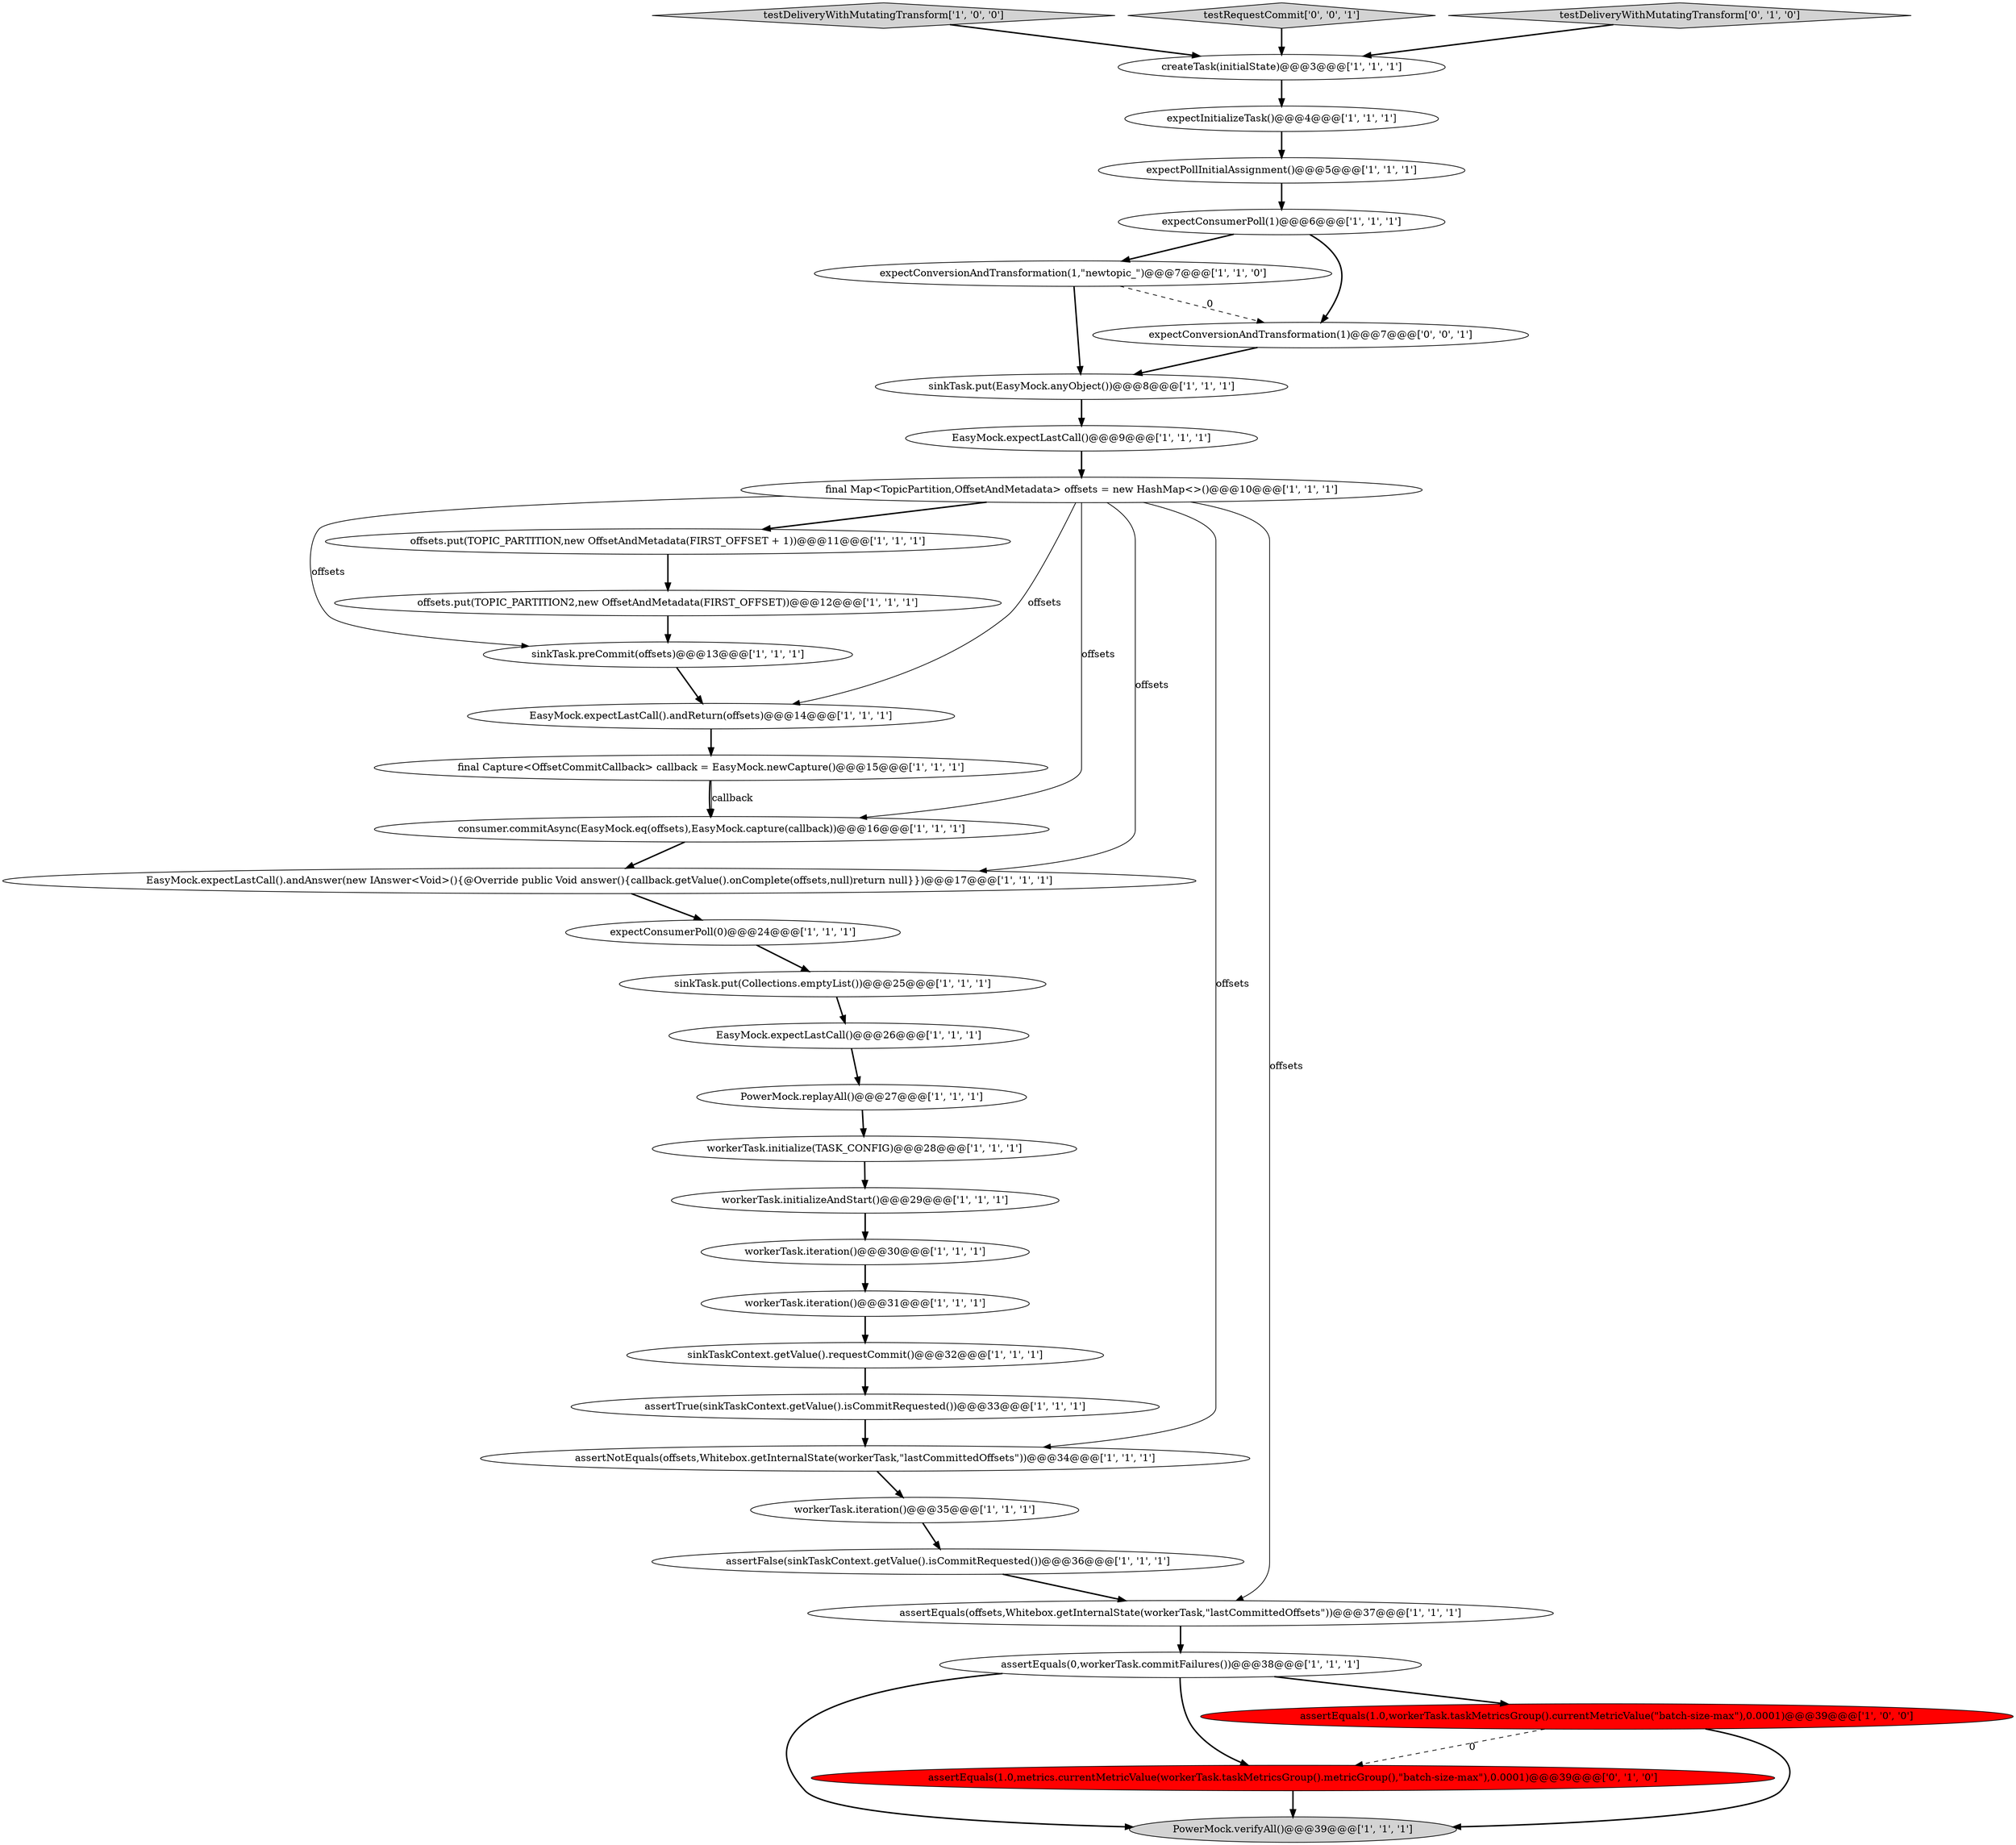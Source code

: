 digraph {
25 [style = filled, label = "expectConversionAndTransformation(1,\"newtopic_\")@@@7@@@['1', '1', '0']", fillcolor = white, shape = ellipse image = "AAA0AAABBB1BBB"];
19 [style = filled, label = "expectConsumerPoll(1)@@@6@@@['1', '1', '1']", fillcolor = white, shape = ellipse image = "AAA0AAABBB1BBB"];
31 [style = filled, label = "createTask(initialState)@@@3@@@['1', '1', '1']", fillcolor = white, shape = ellipse image = "AAA0AAABBB1BBB"];
11 [style = filled, label = "testDeliveryWithMutatingTransform['1', '0', '0']", fillcolor = lightgray, shape = diamond image = "AAA0AAABBB1BBB"];
24 [style = filled, label = "EasyMock.expectLastCall()@@@26@@@['1', '1', '1']", fillcolor = white, shape = ellipse image = "AAA0AAABBB1BBB"];
29 [style = filled, label = "sinkTask.put(EasyMock.anyObject())@@@8@@@['1', '1', '1']", fillcolor = white, shape = ellipse image = "AAA0AAABBB1BBB"];
2 [style = filled, label = "workerTask.initializeAndStart()@@@29@@@['1', '1', '1']", fillcolor = white, shape = ellipse image = "AAA0AAABBB1BBB"];
35 [style = filled, label = "testRequestCommit['0', '0', '1']", fillcolor = lightgray, shape = diamond image = "AAA0AAABBB3BBB"];
36 [style = filled, label = "expectConversionAndTransformation(1)@@@7@@@['0', '0', '1']", fillcolor = white, shape = ellipse image = "AAA0AAABBB3BBB"];
10 [style = filled, label = "workerTask.iteration()@@@30@@@['1', '1', '1']", fillcolor = white, shape = ellipse image = "AAA0AAABBB1BBB"];
14 [style = filled, label = "EasyMock.expectLastCall().andAnswer(new IAnswer<Void>(){@Override public Void answer(){callback.getValue().onComplete(offsets,null)return null}})@@@17@@@['1', '1', '1']", fillcolor = white, shape = ellipse image = "AAA0AAABBB1BBB"];
15 [style = filled, label = "consumer.commitAsync(EasyMock.eq(offsets),EasyMock.capture(callback))@@@16@@@['1', '1', '1']", fillcolor = white, shape = ellipse image = "AAA0AAABBB1BBB"];
20 [style = filled, label = "offsets.put(TOPIC_PARTITION2,new OffsetAndMetadata(FIRST_OFFSET))@@@12@@@['1', '1', '1']", fillcolor = white, shape = ellipse image = "AAA0AAABBB1BBB"];
12 [style = filled, label = "EasyMock.expectLastCall().andReturn(offsets)@@@14@@@['1', '1', '1']", fillcolor = white, shape = ellipse image = "AAA0AAABBB1BBB"];
30 [style = filled, label = "assertFalse(sinkTaskContext.getValue().isCommitRequested())@@@36@@@['1', '1', '1']", fillcolor = white, shape = ellipse image = "AAA0AAABBB1BBB"];
18 [style = filled, label = "expectPollInitialAssignment()@@@5@@@['1', '1', '1']", fillcolor = white, shape = ellipse image = "AAA0AAABBB1BBB"];
32 [style = filled, label = "assertNotEquals(offsets,Whitebox.getInternalState(workerTask,\"lastCommittedOffsets\"))@@@34@@@['1', '1', '1']", fillcolor = white, shape = ellipse image = "AAA0AAABBB1BBB"];
6 [style = filled, label = "final Capture<OffsetCommitCallback> callback = EasyMock.newCapture()@@@15@@@['1', '1', '1']", fillcolor = white, shape = ellipse image = "AAA0AAABBB1BBB"];
22 [style = filled, label = "assertTrue(sinkTaskContext.getValue().isCommitRequested())@@@33@@@['1', '1', '1']", fillcolor = white, shape = ellipse image = "AAA0AAABBB1BBB"];
17 [style = filled, label = "sinkTask.put(Collections.emptyList())@@@25@@@['1', '1', '1']", fillcolor = white, shape = ellipse image = "AAA0AAABBB1BBB"];
26 [style = filled, label = "expectConsumerPoll(0)@@@24@@@['1', '1', '1']", fillcolor = white, shape = ellipse image = "AAA0AAABBB1BBB"];
27 [style = filled, label = "EasyMock.expectLastCall()@@@9@@@['1', '1', '1']", fillcolor = white, shape = ellipse image = "AAA0AAABBB1BBB"];
3 [style = filled, label = "workerTask.iteration()@@@35@@@['1', '1', '1']", fillcolor = white, shape = ellipse image = "AAA0AAABBB1BBB"];
28 [style = filled, label = "final Map<TopicPartition,OffsetAndMetadata> offsets = new HashMap<>()@@@10@@@['1', '1', '1']", fillcolor = white, shape = ellipse image = "AAA0AAABBB1BBB"];
5 [style = filled, label = "workerTask.initialize(TASK_CONFIG)@@@28@@@['1', '1', '1']", fillcolor = white, shape = ellipse image = "AAA0AAABBB1BBB"];
16 [style = filled, label = "workerTask.iteration()@@@31@@@['1', '1', '1']", fillcolor = white, shape = ellipse image = "AAA0AAABBB1BBB"];
33 [style = filled, label = "testDeliveryWithMutatingTransform['0', '1', '0']", fillcolor = lightgray, shape = diamond image = "AAA0AAABBB2BBB"];
8 [style = filled, label = "PowerMock.replayAll()@@@27@@@['1', '1', '1']", fillcolor = white, shape = ellipse image = "AAA0AAABBB1BBB"];
0 [style = filled, label = "sinkTask.preCommit(offsets)@@@13@@@['1', '1', '1']", fillcolor = white, shape = ellipse image = "AAA0AAABBB1BBB"];
34 [style = filled, label = "assertEquals(1.0,metrics.currentMetricValue(workerTask.taskMetricsGroup().metricGroup(),\"batch-size-max\"),0.0001)@@@39@@@['0', '1', '0']", fillcolor = red, shape = ellipse image = "AAA1AAABBB2BBB"];
4 [style = filled, label = "expectInitializeTask()@@@4@@@['1', '1', '1']", fillcolor = white, shape = ellipse image = "AAA0AAABBB1BBB"];
1 [style = filled, label = "PowerMock.verifyAll()@@@39@@@['1', '1', '1']", fillcolor = lightgray, shape = ellipse image = "AAA0AAABBB1BBB"];
13 [style = filled, label = "assertEquals(offsets,Whitebox.getInternalState(workerTask,\"lastCommittedOffsets\"))@@@37@@@['1', '1', '1']", fillcolor = white, shape = ellipse image = "AAA0AAABBB1BBB"];
9 [style = filled, label = "offsets.put(TOPIC_PARTITION,new OffsetAndMetadata(FIRST_OFFSET + 1))@@@11@@@['1', '1', '1']", fillcolor = white, shape = ellipse image = "AAA0AAABBB1BBB"];
21 [style = filled, label = "sinkTaskContext.getValue().requestCommit()@@@32@@@['1', '1', '1']", fillcolor = white, shape = ellipse image = "AAA0AAABBB1BBB"];
7 [style = filled, label = "assertEquals(0,workerTask.commitFailures())@@@38@@@['1', '1', '1']", fillcolor = white, shape = ellipse image = "AAA0AAABBB1BBB"];
23 [style = filled, label = "assertEquals(1.0,workerTask.taskMetricsGroup().currentMetricValue(\"batch-size-max\"),0.0001)@@@39@@@['1', '0', '0']", fillcolor = red, shape = ellipse image = "AAA1AAABBB1BBB"];
35->31 [style = bold, label=""];
7->1 [style = bold, label=""];
30->13 [style = bold, label=""];
23->34 [style = dashed, label="0"];
15->14 [style = bold, label=""];
26->17 [style = bold, label=""];
34->1 [style = bold, label=""];
36->29 [style = bold, label=""];
0->12 [style = bold, label=""];
27->28 [style = bold, label=""];
20->0 [style = bold, label=""];
18->19 [style = bold, label=""];
28->9 [style = bold, label=""];
31->4 [style = bold, label=""];
22->32 [style = bold, label=""];
9->20 [style = bold, label=""];
4->18 [style = bold, label=""];
19->36 [style = bold, label=""];
28->0 [style = solid, label="offsets"];
28->12 [style = solid, label="offsets"];
28->14 [style = solid, label="offsets"];
25->29 [style = bold, label=""];
2->10 [style = bold, label=""];
12->6 [style = bold, label=""];
6->15 [style = bold, label=""];
19->25 [style = bold, label=""];
14->26 [style = bold, label=""];
11->31 [style = bold, label=""];
29->27 [style = bold, label=""];
5->2 [style = bold, label=""];
17->24 [style = bold, label=""];
7->34 [style = bold, label=""];
8->5 [style = bold, label=""];
10->16 [style = bold, label=""];
25->36 [style = dashed, label="0"];
21->22 [style = bold, label=""];
13->7 [style = bold, label=""];
16->21 [style = bold, label=""];
7->23 [style = bold, label=""];
6->15 [style = solid, label="callback"];
23->1 [style = bold, label=""];
33->31 [style = bold, label=""];
28->32 [style = solid, label="offsets"];
24->8 [style = bold, label=""];
32->3 [style = bold, label=""];
3->30 [style = bold, label=""];
28->13 [style = solid, label="offsets"];
28->15 [style = solid, label="offsets"];
}
